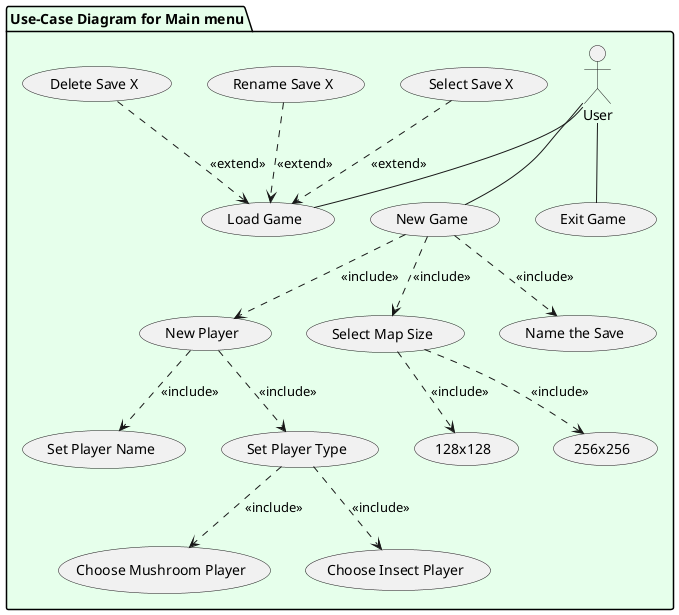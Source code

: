 @startuml
package "Use-Case Diagram for Main menu" #E6FFEB {
actor User 

usecase "New Game" as UC_NewGame
usecase "Load Game" as UC_LoadGame
usecase "Exit Game" as UC_ExitGame

User -- UC_NewGame
User -- UC_LoadGame
User -- UC_ExitGame

'new game

usecase UC_NewPlayer as "New Player"
usecase UC_SelMapSize as "Select Map Size"
usecase UC_NameSave as "Name the Save"

UC_NewGame  ..> UC_NewPlayer : <<include>>
UC_NewGame  ..> UC_SelMapSize : <<include>>
UC_NewGame  ..> UC_NameSave : <<include>>

'select map size
usecase UC_SetMapSize128 as "128x128"
usecase UC_SetMapSize256 as "256x256"

UC_SelMapSize  ..> UC_SetMapSize128 : <<include>>
UC_SelMapSize  ..> UC_SetMapSize256 : <<include>>

'new player
usecase UC_SetPlayerName as "Set Player Name"
usecase UC_SetPlayerType as "Set Player Type"

UC_NewPlayer  ..> UC_SetPlayerName : <<include>>
UC_NewPlayer  ..> UC_SetPlayerType : <<include>>

'player types
usecase UC_SetMushroomPlayer as "Choose Mushroom Player"
usecase UC_SetInsectPlayer as "Choose Insect Player"

UC_SetPlayerType  ..> UC_SetMushroomPlayer : <<include>>
UC_SetPlayerType  ..> UC_SetInsectPlayer : <<include>>

'load game
usecase UC_SelectSave as "Select Save X"
usecase UC_RenameSave as "Rename Save X"
usecase UC_DeleteSave as "Delete Save X"

UC_SelectSave ..> UC_LoadGame : <<extend>>
UC_RenameSave ..> UC_LoadGame : <<extend>>
UC_DeleteSave ..> UC_LoadGame : <<extend>>

}
@enduml